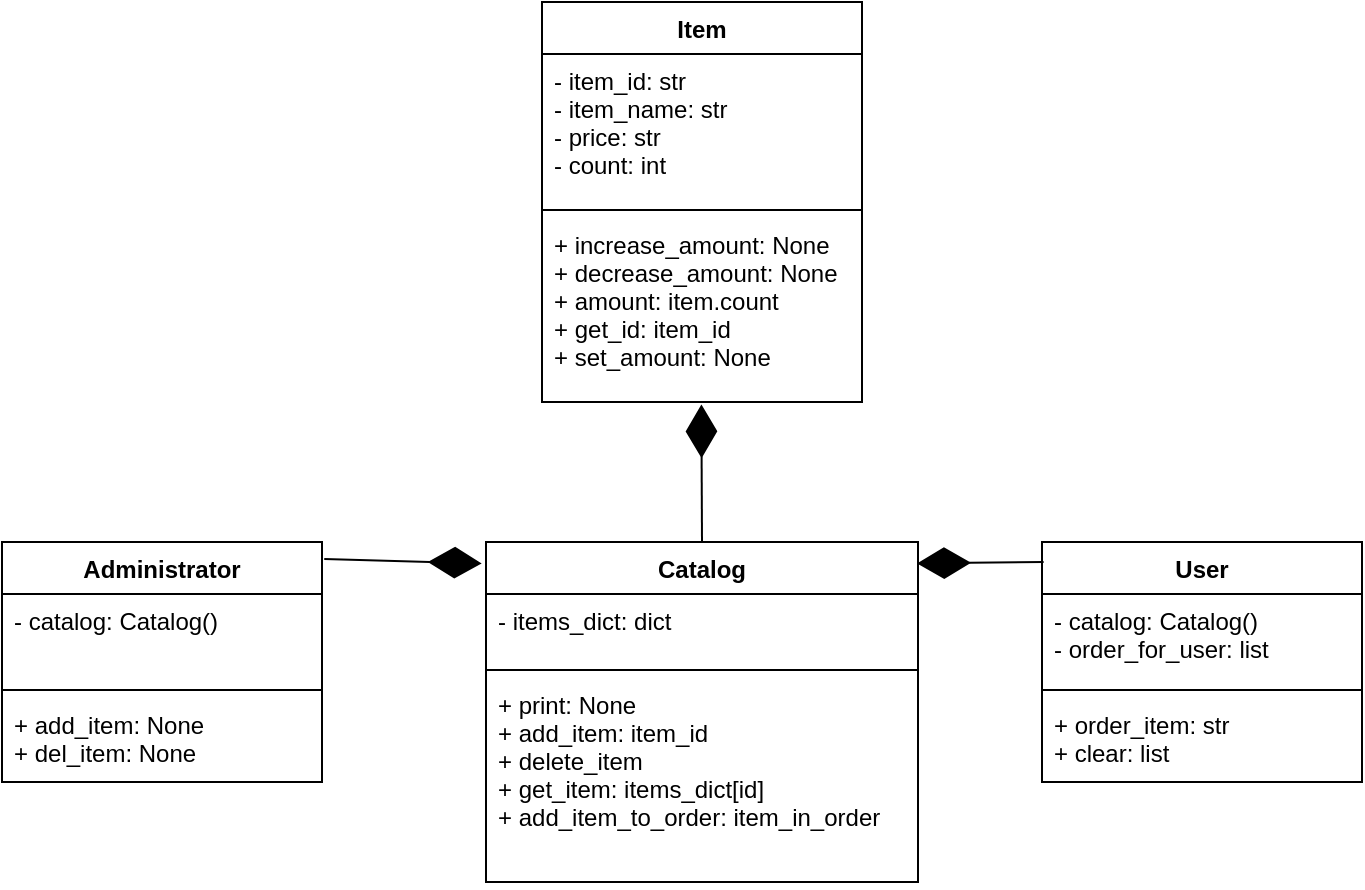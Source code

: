 <mxfile version="16.5.1" type="device"><diagram id="M3XswKtG7wB_2W8hzpWy" name="Страница 1"><mxGraphModel dx="1346" dy="1064" grid="1" gridSize="10" guides="1" tooltips="1" connect="1" arrows="1" fold="1" page="1" pageScale="1" pageWidth="827" pageHeight="1169" math="0" shadow="0"><root><mxCell id="0"/><mxCell id="1" parent="0"/><mxCell id="wJjSQuP5bOi_LdKax8iv-2" value="Administrator" style="swimlane;fontStyle=1;align=center;verticalAlign=top;childLayout=stackLayout;horizontal=1;startSize=26;horizontalStack=0;resizeParent=1;resizeParentMax=0;resizeLast=0;collapsible=1;marginBottom=0;" parent="1" vertex="1"><mxGeometry x="74" y="530" width="160" height="120" as="geometry"/></mxCell><mxCell id="wJjSQuP5bOi_LdKax8iv-3" value="- catalog: Catalog()" style="text;strokeColor=none;fillColor=none;align=left;verticalAlign=top;spacingLeft=4;spacingRight=4;overflow=hidden;rotatable=0;points=[[0,0.5],[1,0.5]];portConstraint=eastwest;" parent="wJjSQuP5bOi_LdKax8iv-2" vertex="1"><mxGeometry y="26" width="160" height="44" as="geometry"/></mxCell><mxCell id="wJjSQuP5bOi_LdKax8iv-4" value="" style="line;strokeWidth=1;fillColor=none;align=left;verticalAlign=middle;spacingTop=-1;spacingLeft=3;spacingRight=3;rotatable=0;labelPosition=right;points=[];portConstraint=eastwest;" parent="wJjSQuP5bOi_LdKax8iv-2" vertex="1"><mxGeometry y="70" width="160" height="8" as="geometry"/></mxCell><mxCell id="wJjSQuP5bOi_LdKax8iv-5" value="+ add_item: None&#10;+ del_item: None" style="text;strokeColor=none;fillColor=none;align=left;verticalAlign=top;spacingLeft=4;spacingRight=4;overflow=hidden;rotatable=0;points=[[0,0.5],[1,0.5]];portConstraint=eastwest;" parent="wJjSQuP5bOi_LdKax8iv-2" vertex="1"><mxGeometry y="78" width="160" height="42" as="geometry"/></mxCell><mxCell id="wJjSQuP5bOi_LdKax8iv-10" value="User" style="swimlane;fontStyle=1;align=center;verticalAlign=top;childLayout=stackLayout;horizontal=1;startSize=26;horizontalStack=0;resizeParent=1;resizeParentMax=0;resizeLast=0;collapsible=1;marginBottom=0;" parent="1" vertex="1"><mxGeometry x="594" y="530" width="160" height="120" as="geometry"/></mxCell><mxCell id="wJjSQuP5bOi_LdKax8iv-11" value="- catalog: Catalog()&#10;- order_for_user: list" style="text;strokeColor=none;fillColor=none;align=left;verticalAlign=top;spacingLeft=4;spacingRight=4;overflow=hidden;rotatable=0;points=[[0,0.5],[1,0.5]];portConstraint=eastwest;" parent="wJjSQuP5bOi_LdKax8iv-10" vertex="1"><mxGeometry y="26" width="160" height="44" as="geometry"/></mxCell><mxCell id="wJjSQuP5bOi_LdKax8iv-12" value="" style="line;strokeWidth=1;fillColor=none;align=left;verticalAlign=middle;spacingTop=-1;spacingLeft=3;spacingRight=3;rotatable=0;labelPosition=right;points=[];portConstraint=eastwest;" parent="wJjSQuP5bOi_LdKax8iv-10" vertex="1"><mxGeometry y="70" width="160" height="8" as="geometry"/></mxCell><mxCell id="wJjSQuP5bOi_LdKax8iv-13" value="+ order_item: str&#10;+ clear: list" style="text;strokeColor=none;fillColor=none;align=left;verticalAlign=top;spacingLeft=4;spacingRight=4;overflow=hidden;rotatable=0;points=[[0,0.5],[1,0.5]];portConstraint=eastwest;" parent="wJjSQuP5bOi_LdKax8iv-10" vertex="1"><mxGeometry y="78" width="160" height="42" as="geometry"/></mxCell><mxCell id="wJjSQuP5bOi_LdKax8iv-14" value="Catalog" style="swimlane;fontStyle=1;align=center;verticalAlign=top;childLayout=stackLayout;horizontal=1;startSize=26;horizontalStack=0;resizeParent=1;resizeParentMax=0;resizeLast=0;collapsible=1;marginBottom=0;" parent="1" vertex="1"><mxGeometry x="316" y="530" width="216" height="170" as="geometry"/></mxCell><mxCell id="wJjSQuP5bOi_LdKax8iv-15" value="- items_dict: dict" style="text;strokeColor=none;fillColor=none;align=left;verticalAlign=top;spacingLeft=4;spacingRight=4;overflow=hidden;rotatable=0;points=[[0,0.5],[1,0.5]];portConstraint=eastwest;" parent="wJjSQuP5bOi_LdKax8iv-14" vertex="1"><mxGeometry y="26" width="216" height="34" as="geometry"/></mxCell><mxCell id="wJjSQuP5bOi_LdKax8iv-16" value="" style="line;strokeWidth=1;fillColor=none;align=left;verticalAlign=middle;spacingTop=-1;spacingLeft=3;spacingRight=3;rotatable=0;labelPosition=right;points=[];portConstraint=eastwest;" parent="wJjSQuP5bOi_LdKax8iv-14" vertex="1"><mxGeometry y="60" width="216" height="8" as="geometry"/></mxCell><mxCell id="wJjSQuP5bOi_LdKax8iv-17" value="+ print: None&#10;+ add_item: item_id&#10;+ delete_item&#10;+ get_item: items_dict[id]&#10;+ add_item_to_order: item_in_order" style="text;strokeColor=none;fillColor=none;align=left;verticalAlign=top;spacingLeft=4;spacingRight=4;overflow=hidden;rotatable=0;points=[[0,0.5],[1,0.5]];portConstraint=eastwest;" parent="wJjSQuP5bOi_LdKax8iv-14" vertex="1"><mxGeometry y="68" width="216" height="102" as="geometry"/></mxCell><mxCell id="wJjSQuP5bOi_LdKax8iv-18" value="Item" style="swimlane;fontStyle=1;align=center;verticalAlign=top;childLayout=stackLayout;horizontal=1;startSize=26;horizontalStack=0;resizeParent=1;resizeParentMax=0;resizeLast=0;collapsible=1;marginBottom=0;" parent="1" vertex="1"><mxGeometry x="344" y="260" width="160" height="200" as="geometry"/></mxCell><mxCell id="wJjSQuP5bOi_LdKax8iv-19" value="- item_id: str&#10;- item_name: str&#10;- price: str&#10;- count: int" style="text;strokeColor=none;fillColor=none;align=left;verticalAlign=top;spacingLeft=4;spacingRight=4;overflow=hidden;rotatable=0;points=[[0,0.5],[1,0.5]];portConstraint=eastwest;" parent="wJjSQuP5bOi_LdKax8iv-18" vertex="1"><mxGeometry y="26" width="160" height="74" as="geometry"/></mxCell><mxCell id="wJjSQuP5bOi_LdKax8iv-20" value="" style="line;strokeWidth=1;fillColor=none;align=left;verticalAlign=middle;spacingTop=-1;spacingLeft=3;spacingRight=3;rotatable=0;labelPosition=right;points=[];portConstraint=eastwest;" parent="wJjSQuP5bOi_LdKax8iv-18" vertex="1"><mxGeometry y="100" width="160" height="8" as="geometry"/></mxCell><mxCell id="wJjSQuP5bOi_LdKax8iv-21" value="+ increase_amount: None&#10;+ decrease_amount: None&#10;+ amount: item.count&#10;+ get_id: item_id&#10;+ set_amount: None&#10;" style="text;strokeColor=none;fillColor=none;align=left;verticalAlign=top;spacingLeft=4;spacingRight=4;overflow=hidden;rotatable=0;points=[[0,0.5],[1,0.5]];portConstraint=eastwest;" parent="wJjSQuP5bOi_LdKax8iv-18" vertex="1"><mxGeometry y="108" width="160" height="92" as="geometry"/></mxCell><mxCell id="MLGkteL0879MLcyK2BuA-7" value="" style="endArrow=diamondThin;endFill=1;endSize=24;html=1;rounded=0;entryX=-0.01;entryY=0.063;entryDx=0;entryDy=0;exitX=1.007;exitY=0.071;exitDx=0;exitDy=0;exitPerimeter=0;entryPerimeter=0;" edge="1" parent="1" source="wJjSQuP5bOi_LdKax8iv-2" target="wJjSQuP5bOi_LdKax8iv-14"><mxGeometry width="160" relative="1" as="geometry"><mxPoint x="234" y="540" as="sourcePoint"/><mxPoint x="394" y="540" as="targetPoint"/></mxGeometry></mxCell><mxCell id="MLGkteL0879MLcyK2BuA-25" value="" style="endArrow=diamondThin;endFill=1;endSize=24;html=1;rounded=0;entryX=0.998;entryY=0.063;entryDx=0;entryDy=0;exitX=0.005;exitY=0.083;exitDx=0;exitDy=0;exitPerimeter=0;entryPerimeter=0;" edge="1" parent="1" source="wJjSQuP5bOi_LdKax8iv-10" target="wJjSQuP5bOi_LdKax8iv-14"><mxGeometry width="160" relative="1" as="geometry"><mxPoint x="444.0" y="480.0" as="sourcePoint"/><mxPoint x="551.28" y="480.45" as="targetPoint"/><Array as="points"/></mxGeometry></mxCell><mxCell id="MLGkteL0879MLcyK2BuA-27" value="" style="endArrow=diamondThin;endFill=1;endSize=24;html=1;rounded=0;entryX=0.498;entryY=1.013;entryDx=0;entryDy=0;exitX=0.5;exitY=0;exitDx=0;exitDy=0;entryPerimeter=0;" edge="1" parent="1" source="wJjSQuP5bOi_LdKax8iv-14" target="wJjSQuP5bOi_LdKax8iv-21"><mxGeometry width="160" relative="1" as="geometry"><mxPoint x="245.12" y="552.78" as="sourcePoint"/><mxPoint x="352.4" y="553.23" as="targetPoint"/></mxGeometry></mxCell></root></mxGraphModel></diagram></mxfile>